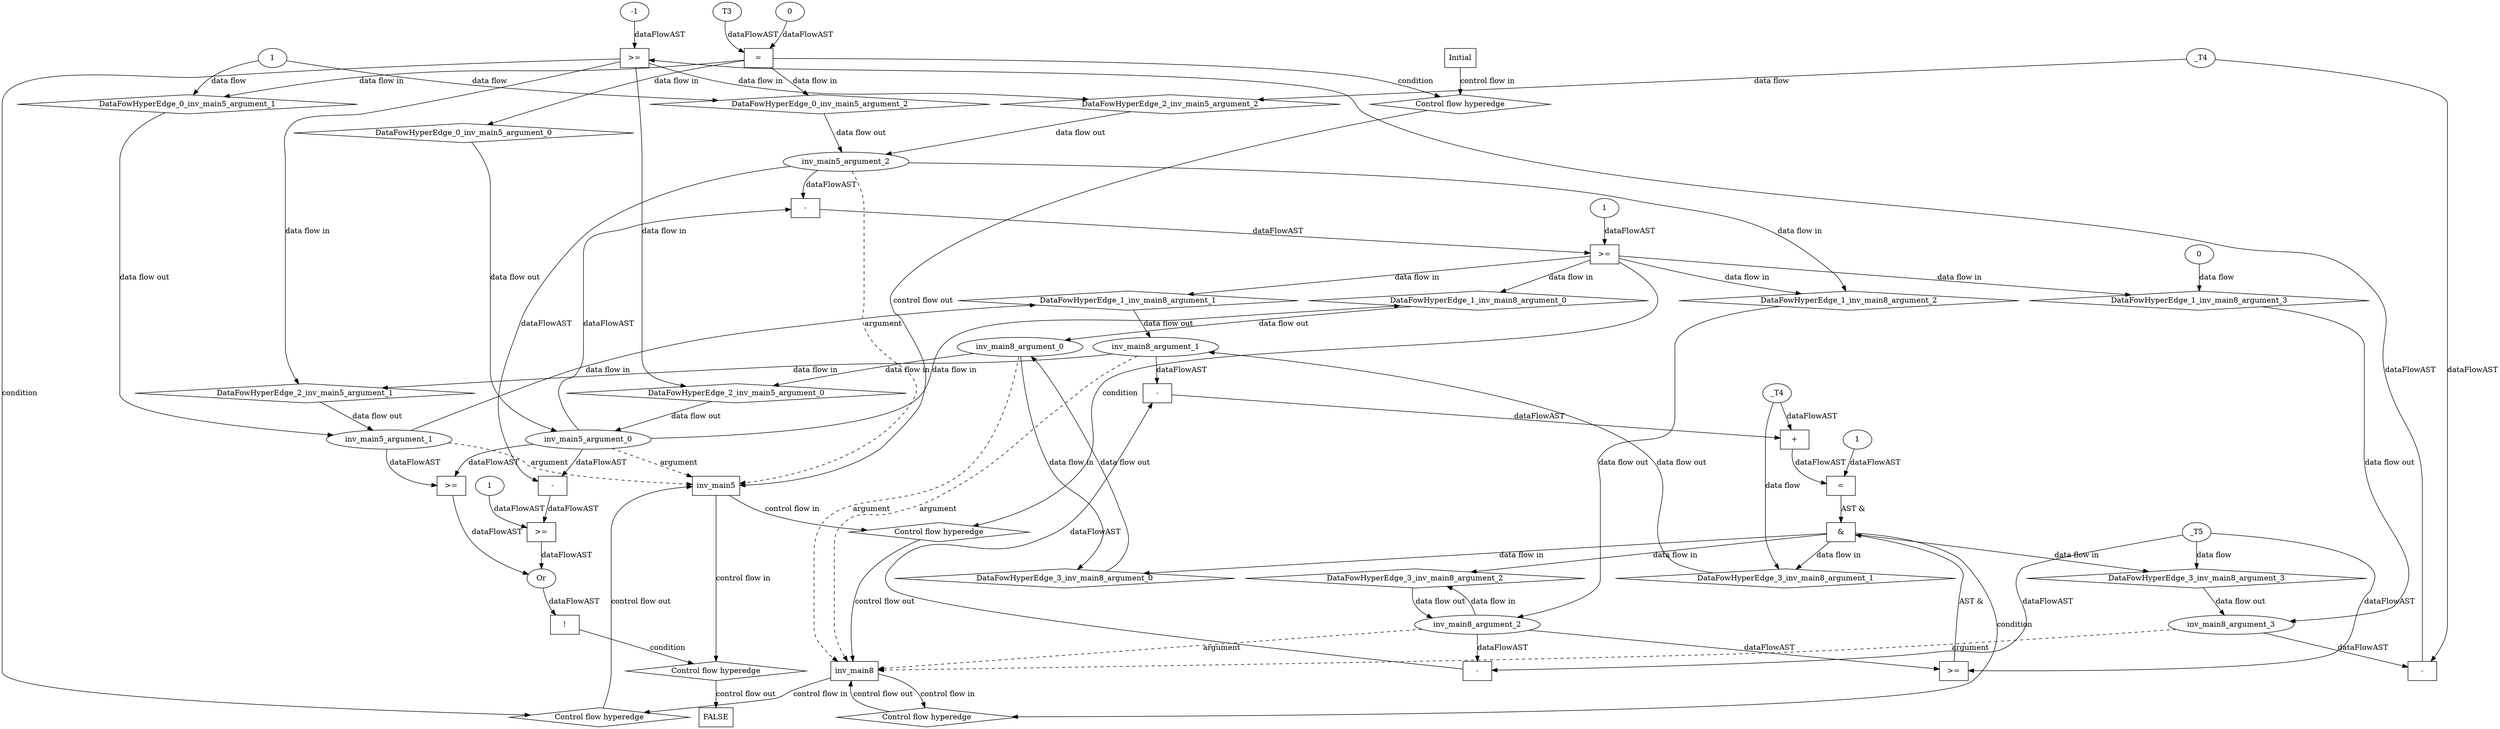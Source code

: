digraph dag {
"inv_main5" [label="inv_main5" nodeName="inv_main5" class=cfn  shape="rect"];
"inv_main8" [label="inv_main8" nodeName="inv_main8" class=cfn  shape="rect"];
FALSE [label="FALSE" nodeName=FALSE class=cfn  shape="rect"];
Initial [label="Initial" nodeName=Initial class=cfn  shape="rect"];
ControlFowHyperEdge_0 [label="Control flow hyperedge" nodeName=ControlFowHyperEdge_0 class=controlFlowHyperEdge shape="diamond"];
"Initial" -> ControlFowHyperEdge_0 [label="control flow in"]
ControlFowHyperEdge_0 -> "inv_main5" [label="control flow out"]
ControlFowHyperEdge_1 [label="Control flow hyperedge" nodeName=ControlFowHyperEdge_1 class=controlFlowHyperEdge shape="diamond"];
"inv_main5" -> ControlFowHyperEdge_1 [label="control flow in"]
ControlFowHyperEdge_1 -> "inv_main8" [label="control flow out"]
ControlFowHyperEdge_2 [label="Control flow hyperedge" nodeName=ControlFowHyperEdge_2 class=controlFlowHyperEdge shape="diamond"];
"inv_main8" -> ControlFowHyperEdge_2 [label="control flow in"]
ControlFowHyperEdge_2 -> "inv_main5" [label="control flow out"]
ControlFowHyperEdge_3 [label="Control flow hyperedge" nodeName=ControlFowHyperEdge_3 class=controlFlowHyperEdge shape="diamond"];
"inv_main8" -> ControlFowHyperEdge_3 [label="control flow in"]
ControlFowHyperEdge_3 -> "inv_main8" [label="control flow out"]
ControlFowHyperEdge_4 [label="Control flow hyperedge" nodeName=ControlFowHyperEdge_4 class=controlFlowHyperEdge shape="diamond"];
"inv_main5" -> ControlFowHyperEdge_4 [label="control flow in"]
ControlFowHyperEdge_4 -> "FALSE" [label="control flow out"]
"inv_main5_argument_0" [label="inv_main5_argument_0" nodeName=argument0 class=argument  head="inv_main5" shape="oval"];
"inv_main5_argument_0" -> "inv_main5"[label="argument" style="dashed"]
"inv_main5_argument_1" [label="inv_main5_argument_1" nodeName=argument1 class=argument  head="inv_main5" shape="oval"];
"inv_main5_argument_1" -> "inv_main5"[label="argument" style="dashed"]
"inv_main5_argument_2" [label="inv_main5_argument_2" nodeName=argument2 class=argument  head="inv_main5" shape="oval"];
"inv_main5_argument_2" -> "inv_main5"[label="argument" style="dashed"]
"inv_main8_argument_0" [label="inv_main8_argument_0" nodeName=argument0 class=argument  head="inv_main8" shape="oval"];
"inv_main8_argument_0" -> "inv_main8"[label="argument" style="dashed"]
"inv_main8_argument_1" [label="inv_main8_argument_1" nodeName=argument1 class=argument  head="inv_main8" shape="oval"];
"inv_main8_argument_1" -> "inv_main8"[label="argument" style="dashed"]
"inv_main8_argument_2" [label="inv_main8_argument_2" nodeName=argument2 class=argument  head="inv_main8" shape="oval"];
"inv_main8_argument_2" -> "inv_main8"[label="argument" style="dashed"]
"inv_main8_argument_3" [label="inv_main8_argument_3" nodeName=argument3 class=argument  head="inv_main8" shape="oval"];
"inv_main8_argument_3" -> "inv_main8"[label="argument" style="dashed"]

"xxxinv_main5___Initial_0xxxguard_0_node_0" [label="=" nodeName="xxxinv_main5___Initial_0xxxguard_0_node_0" class=Operator  shape="rect"];
"xxxinv_main5___Initial_0xxxguard_0_node_1" [label="T3" nodeName="xxxinv_main5___Initial_0xxxguard_0_node_1" class=Constant ];
"xxxinv_main5___Initial_0xxxguard_0_node_2" [label="0" nodeName="xxxinv_main5___Initial_0xxxguard_0_node_2" class=Literal ];
"xxxinv_main5___Initial_0xxxguard_0_node_1" -> "xxxinv_main5___Initial_0xxxguard_0_node_0"[label="dataFlowAST"]
"xxxinv_main5___Initial_0xxxguard_0_node_2" -> "xxxinv_main5___Initial_0xxxguard_0_node_0"[label="dataFlowAST"]

"xxxinv_main5___Initial_0xxxguard_0_node_0" -> "ControlFowHyperEdge_0" [label="condition"];
"xxxinv_main5___Initial_0xxxdataFlow_0_node_0" [label="1" nodeName="xxxinv_main5___Initial_0xxxdataFlow_0_node_0" class=Literal ];

"xxxinv_main5___Initial_0xxxdataFlow_0_node_0" -> "DataFowHyperEdge_0_inv_main5_argument_1" [label="data flow"];

"xxxinv_main5___Initial_0xxxdataFlow_0_node_0" -> "DataFowHyperEdge_0_inv_main5_argument_2" [label="data flow"];
"xxxinv_main8___inv_main5_1xxxguard_0_node_0" [label=">=" nodeName="xxxinv_main8___inv_main5_1xxxguard_0_node_0" class=Operator  shape="rect"];
"xxxinv_main8___inv_main5_1xxxguard_0_node_1" [label="-" nodeName="xxxinv_main8___inv_main5_1xxxguard_0_node_1" class= Operator shape="rect"];
"xxxinv_main8___inv_main5_1xxxguard_0_node_4" [label="1" nodeName="xxxinv_main8___inv_main5_1xxxguard_0_node_4" class=Literal ];
"xxxinv_main8___inv_main5_1xxxguard_0_node_1" -> "xxxinv_main8___inv_main5_1xxxguard_0_node_0"[label="dataFlowAST"]
"xxxinv_main8___inv_main5_1xxxguard_0_node_4" -> "xxxinv_main8___inv_main5_1xxxguard_0_node_0"[label="dataFlowAST"]
"inv_main5_argument_0" -> "xxxinv_main8___inv_main5_1xxxguard_0_node_1"[label="dataFlowAST"]
"inv_main5_argument_2" -> "xxxinv_main8___inv_main5_1xxxguard_0_node_1"[label="dataFlowAST"]

"xxxinv_main8___inv_main5_1xxxguard_0_node_0" -> "ControlFowHyperEdge_1" [label="condition"];
"xxxinv_main8___inv_main5_1xxxdataFlow_0_node_0" [label="0" nodeName="xxxinv_main8___inv_main5_1xxxdataFlow_0_node_0" class=Literal ];

"xxxinv_main8___inv_main5_1xxxdataFlow_0_node_0" -> "DataFowHyperEdge_1_inv_main8_argument_3" [label="data flow"];
"xxxinv_main5___inv_main8_2xxxguard_0_node_0" [label=">=" nodeName="xxxinv_main5___inv_main8_2xxxguard_0_node_0" class=Operator  shape="rect"];
"xxxinv_main5___inv_main8_2xxxguard_0_node_1" [label="-" nodeName="xxxinv_main5___inv_main8_2xxxguard_0_node_1" class= Operator shape="rect"];
"xxxinv_main5___inv_main8_2xxxguard_0_node_4" [label="-1" nodeName="xxxinv_main5___inv_main8_2xxxguard_0_node_4" class=Literal ];
"xxxinv_main5___inv_main8_2xxxguard_0_node_1" -> "xxxinv_main5___inv_main8_2xxxguard_0_node_0"[label="dataFlowAST"]
"xxxinv_main5___inv_main8_2xxxguard_0_node_4" -> "xxxinv_main5___inv_main8_2xxxguard_0_node_0"[label="dataFlowAST"]
"inv_main8_argument_3" -> "xxxinv_main5___inv_main8_2xxxguard_0_node_1"[label="dataFlowAST"]
"xxxinv_main5___inv_main8_2xxxdataFlow_0_node_0" -> "xxxinv_main5___inv_main8_2xxxguard_0_node_1"[label="dataFlowAST"]

"xxxinv_main5___inv_main8_2xxxguard_0_node_0" -> "ControlFowHyperEdge_2" [label="condition"];
"xxxinv_main5___inv_main8_2xxxdataFlow_0_node_0" [label="_T4" nodeName="xxxinv_main5___inv_main8_2xxxdataFlow_0_node_0" class=Constant ];

"xxxinv_main5___inv_main8_2xxxdataFlow_0_node_0" -> "DataFowHyperEdge_2_inv_main5_argument_2" [label="data flow"];
"xxxinv_main8___inv_main8_3xxx_and" [label="&" nodeName="xxxinv_main8___inv_main8_3xxx_and" class=Operator shape="rect"];
"xxxinv_main8___inv_main8_3xxxguard_0_node_0" [label=">=" nodeName="xxxinv_main8___inv_main8_3xxxguard_0_node_0" class=Operator  shape="rect"];
"inv_main8_argument_2" -> "xxxinv_main8___inv_main8_3xxxguard_0_node_0"[label="dataFlowAST"]
"xxxinv_main8___inv_main8_3xxxdataFlow1_node_0" -> "xxxinv_main8___inv_main8_3xxxguard_0_node_0"[label="dataFlowAST"]

"xxxinv_main8___inv_main8_3xxxguard_0_node_0" -> "xxxinv_main8___inv_main8_3xxx_and" [label="AST &"];
"xxxinv_main8___inv_main8_3xxxguard1_node_0" [label="=" nodeName="xxxinv_main8___inv_main8_3xxxguard1_node_0" class=Operator  shape="rect"];
"xxxinv_main8___inv_main8_3xxxguard1_node_1" [label="+" nodeName="xxxinv_main8___inv_main8_3xxxguard1_node_1" class= Operator shape="rect"];
"xxxinv_main8___inv_main8_3xxxguard1_node_3" [label="-" nodeName="xxxinv_main8___inv_main8_3xxxguard1_node_3" class= Operator shape="rect"];
"xxxinv_main8___inv_main8_3xxxguard1_node_4" [label="-" nodeName="xxxinv_main8___inv_main8_3xxxguard1_node_4" class= Operator shape="rect"];
"xxxinv_main8___inv_main8_3xxxguard1_node_8" [label="1" nodeName="xxxinv_main8___inv_main8_3xxxguard1_node_8" class=Literal ];
"xxxinv_main8___inv_main8_3xxxguard1_node_1" -> "xxxinv_main8___inv_main8_3xxxguard1_node_0"[label="dataFlowAST"]
"xxxinv_main8___inv_main8_3xxxguard1_node_8" -> "xxxinv_main8___inv_main8_3xxxguard1_node_0"[label="dataFlowAST"]
"xxxinv_main8___inv_main8_3xxxdataFlow_0_node_0" -> "xxxinv_main8___inv_main8_3xxxguard1_node_1"[label="dataFlowAST"]
"xxxinv_main8___inv_main8_3xxxguard1_node_3" -> "xxxinv_main8___inv_main8_3xxxguard1_node_1"[label="dataFlowAST"]
"xxxinv_main8___inv_main8_3xxxguard1_node_4" -> "xxxinv_main8___inv_main8_3xxxguard1_node_3"[label="dataFlowAST"]
"inv_main8_argument_1" -> "xxxinv_main8___inv_main8_3xxxguard1_node_3"[label="dataFlowAST"]
"xxxinv_main8___inv_main8_3xxxdataFlow1_node_0" -> "xxxinv_main8___inv_main8_3xxxguard1_node_4"[label="dataFlowAST"]
"inv_main8_argument_2" -> "xxxinv_main8___inv_main8_3xxxguard1_node_4"[label="dataFlowAST"]

"xxxinv_main8___inv_main8_3xxxguard1_node_0" -> "xxxinv_main8___inv_main8_3xxx_and" [label="AST &"];
"xxxinv_main8___inv_main8_3xxx_and" -> "ControlFowHyperEdge_3" [label="condition"];
"xxxinv_main8___inv_main8_3xxxdataFlow_0_node_0" [label="_T4" nodeName="xxxinv_main8___inv_main8_3xxxdataFlow_0_node_0" class=Constant ];

"xxxinv_main8___inv_main8_3xxxdataFlow_0_node_0" -> "DataFowHyperEdge_3_inv_main8_argument_1" [label="data flow"];
"xxxinv_main8___inv_main8_3xxxdataFlow1_node_0" [label="_T5" nodeName="xxxinv_main8___inv_main8_3xxxdataFlow1_node_0" class=Constant ];

"xxxinv_main8___inv_main8_3xxxdataFlow1_node_0" -> "DataFowHyperEdge_3_inv_main8_argument_3" [label="data flow"];
"xxxFALSE___inv_main5_4xxxguard_0_node_0" [label="!" nodeName="xxxFALSE___inv_main5_4xxxguard_0_node_0" class=Operator shape="rect"];
"xxxFALSE___inv_main5_4xxxguard_0_node_1" [label="Or" nodeName="xxxFALSE___inv_main5_4xxxguard_0_node_1" class=Operator ];
"xxxFALSE___inv_main5_4xxxguard_0_node_2" [label=">=" nodeName="xxxFALSE___inv_main5_4xxxguard_0_node_2" class=Operator  shape="rect"];
"xxxFALSE___inv_main5_4xxxguard_0_node_3" [label="-" nodeName="xxxFALSE___inv_main5_4xxxguard_0_node_3" class= Operator shape="rect"];
"xxxFALSE___inv_main5_4xxxguard_0_node_6" [label="1" nodeName="xxxFALSE___inv_main5_4xxxguard_0_node_6" class=Literal ];
"xxxFALSE___inv_main5_4xxxguard_0_node_7" [label=">=" nodeName="xxxFALSE___inv_main5_4xxxguard_0_node_7" class=Operator  shape="rect"];
"xxxFALSE___inv_main5_4xxxguard_0_node_1" -> "xxxFALSE___inv_main5_4xxxguard_0_node_0"[label="dataFlowAST"]
"xxxFALSE___inv_main5_4xxxguard_0_node_2" -> "xxxFALSE___inv_main5_4xxxguard_0_node_1"[label="dataFlowAST"]
"xxxFALSE___inv_main5_4xxxguard_0_node_7" -> "xxxFALSE___inv_main5_4xxxguard_0_node_1"[label="dataFlowAST"]
"xxxFALSE___inv_main5_4xxxguard_0_node_3" -> "xxxFALSE___inv_main5_4xxxguard_0_node_2"[label="dataFlowAST"]
"xxxFALSE___inv_main5_4xxxguard_0_node_6" -> "xxxFALSE___inv_main5_4xxxguard_0_node_2"[label="dataFlowAST"]
"inv_main5_argument_0" -> "xxxFALSE___inv_main5_4xxxguard_0_node_3"[label="dataFlowAST"]
"inv_main5_argument_2" -> "xxxFALSE___inv_main5_4xxxguard_0_node_3"[label="dataFlowAST"]
"inv_main5_argument_1" -> "xxxFALSE___inv_main5_4xxxguard_0_node_7"[label="dataFlowAST"]
"inv_main5_argument_0" -> "xxxFALSE___inv_main5_4xxxguard_0_node_7"[label="dataFlowAST"]

"xxxFALSE___inv_main5_4xxxguard_0_node_0" -> "ControlFowHyperEdge_4" [label="condition"];
"DataFowHyperEdge_0_inv_main5_argument_0" [label="DataFowHyperEdge_0_inv_main5_argument_0" nodeName="DataFowHyperEdge_0_inv_main5_argument_0" class=DataFlowHyperedge shape="diamond"];
"DataFowHyperEdge_0_inv_main5_argument_0" -> "inv_main5_argument_0"[label="data flow out"]
"xxxinv_main5___Initial_0xxxguard_0_node_0" -> "DataFowHyperEdge_0_inv_main5_argument_0"[label="data flow in"]
"DataFowHyperEdge_0_inv_main5_argument_1" [label="DataFowHyperEdge_0_inv_main5_argument_1" nodeName="DataFowHyperEdge_0_inv_main5_argument_1" class=DataFlowHyperedge shape="diamond"];
"DataFowHyperEdge_0_inv_main5_argument_1" -> "inv_main5_argument_1"[label="data flow out"]
"xxxinv_main5___Initial_0xxxguard_0_node_0" -> "DataFowHyperEdge_0_inv_main5_argument_1"[label="data flow in"]
"DataFowHyperEdge_0_inv_main5_argument_2" [label="DataFowHyperEdge_0_inv_main5_argument_2" nodeName="DataFowHyperEdge_0_inv_main5_argument_2" class=DataFlowHyperedge shape="diamond"];
"DataFowHyperEdge_0_inv_main5_argument_2" -> "inv_main5_argument_2"[label="data flow out"]
"xxxinv_main5___Initial_0xxxguard_0_node_0" -> "DataFowHyperEdge_0_inv_main5_argument_2"[label="data flow in"]
"DataFowHyperEdge_1_inv_main8_argument_0" [label="DataFowHyperEdge_1_inv_main8_argument_0" nodeName="DataFowHyperEdge_1_inv_main8_argument_0" class=DataFlowHyperedge shape="diamond"];
"DataFowHyperEdge_1_inv_main8_argument_0" -> "inv_main8_argument_0"[label="data flow out"]
"xxxinv_main8___inv_main5_1xxxguard_0_node_0" -> "DataFowHyperEdge_1_inv_main8_argument_0"[label="data flow in"]
"DataFowHyperEdge_1_inv_main8_argument_1" [label="DataFowHyperEdge_1_inv_main8_argument_1" nodeName="DataFowHyperEdge_1_inv_main8_argument_1" class=DataFlowHyperedge shape="diamond"];
"DataFowHyperEdge_1_inv_main8_argument_1" -> "inv_main8_argument_1"[label="data flow out"]
"xxxinv_main8___inv_main5_1xxxguard_0_node_0" -> "DataFowHyperEdge_1_inv_main8_argument_1"[label="data flow in"]
"DataFowHyperEdge_1_inv_main8_argument_2" [label="DataFowHyperEdge_1_inv_main8_argument_2" nodeName="DataFowHyperEdge_1_inv_main8_argument_2" class=DataFlowHyperedge shape="diamond"];
"DataFowHyperEdge_1_inv_main8_argument_2" -> "inv_main8_argument_2"[label="data flow out"]
"xxxinv_main8___inv_main5_1xxxguard_0_node_0" -> "DataFowHyperEdge_1_inv_main8_argument_2"[label="data flow in"]
"DataFowHyperEdge_1_inv_main8_argument_3" [label="DataFowHyperEdge_1_inv_main8_argument_3" nodeName="DataFowHyperEdge_1_inv_main8_argument_3" class=DataFlowHyperedge shape="diamond"];
"DataFowHyperEdge_1_inv_main8_argument_3" -> "inv_main8_argument_3"[label="data flow out"]
"xxxinv_main8___inv_main5_1xxxguard_0_node_0" -> "DataFowHyperEdge_1_inv_main8_argument_3"[label="data flow in"]
"DataFowHyperEdge_2_inv_main5_argument_0" [label="DataFowHyperEdge_2_inv_main5_argument_0" nodeName="DataFowHyperEdge_2_inv_main5_argument_0" class=DataFlowHyperedge shape="diamond"];
"DataFowHyperEdge_2_inv_main5_argument_0" -> "inv_main5_argument_0"[label="data flow out"]
"xxxinv_main5___inv_main8_2xxxguard_0_node_0" -> "DataFowHyperEdge_2_inv_main5_argument_0"[label="data flow in"]
"DataFowHyperEdge_2_inv_main5_argument_1" [label="DataFowHyperEdge_2_inv_main5_argument_1" nodeName="DataFowHyperEdge_2_inv_main5_argument_1" class=DataFlowHyperedge shape="diamond"];
"DataFowHyperEdge_2_inv_main5_argument_1" -> "inv_main5_argument_1"[label="data flow out"]
"xxxinv_main5___inv_main8_2xxxguard_0_node_0" -> "DataFowHyperEdge_2_inv_main5_argument_1"[label="data flow in"]
"DataFowHyperEdge_2_inv_main5_argument_2" [label="DataFowHyperEdge_2_inv_main5_argument_2" nodeName="DataFowHyperEdge_2_inv_main5_argument_2" class=DataFlowHyperedge shape="diamond"];
"DataFowHyperEdge_2_inv_main5_argument_2" -> "inv_main5_argument_2"[label="data flow out"]
"xxxinv_main5___inv_main8_2xxxguard_0_node_0" -> "DataFowHyperEdge_2_inv_main5_argument_2"[label="data flow in"]
"DataFowHyperEdge_3_inv_main8_argument_0" [label="DataFowHyperEdge_3_inv_main8_argument_0" nodeName="DataFowHyperEdge_3_inv_main8_argument_0" class=DataFlowHyperedge shape="diamond"];
"DataFowHyperEdge_3_inv_main8_argument_0" -> "inv_main8_argument_0"[label="data flow out"]
"xxxinv_main8___inv_main8_3xxx_and" -> "DataFowHyperEdge_3_inv_main8_argument_0"[label="data flow in"]
"DataFowHyperEdge_3_inv_main8_argument_1" [label="DataFowHyperEdge_3_inv_main8_argument_1" nodeName="DataFowHyperEdge_3_inv_main8_argument_1" class=DataFlowHyperedge shape="diamond"];
"DataFowHyperEdge_3_inv_main8_argument_1" -> "inv_main8_argument_1"[label="data flow out"]
"xxxinv_main8___inv_main8_3xxx_and" -> "DataFowHyperEdge_3_inv_main8_argument_1"[label="data flow in"]
"DataFowHyperEdge_3_inv_main8_argument_2" [label="DataFowHyperEdge_3_inv_main8_argument_2" nodeName="DataFowHyperEdge_3_inv_main8_argument_2" class=DataFlowHyperedge shape="diamond"];
"DataFowHyperEdge_3_inv_main8_argument_2" -> "inv_main8_argument_2"[label="data flow out"]
"xxxinv_main8___inv_main8_3xxx_and" -> "DataFowHyperEdge_3_inv_main8_argument_2"[label="data flow in"]
"DataFowHyperEdge_3_inv_main8_argument_3" [label="DataFowHyperEdge_3_inv_main8_argument_3" nodeName="DataFowHyperEdge_3_inv_main8_argument_3" class=DataFlowHyperedge shape="diamond"];
"DataFowHyperEdge_3_inv_main8_argument_3" -> "inv_main8_argument_3"[label="data flow out"]
"xxxinv_main8___inv_main8_3xxx_and" -> "DataFowHyperEdge_3_inv_main8_argument_3"[label="data flow in"]
"inv_main5_argument_0" -> "DataFowHyperEdge_1_inv_main8_argument_0"[label="data flow in"]
"inv_main5_argument_1" -> "DataFowHyperEdge_1_inv_main8_argument_1"[label="data flow in"]
"inv_main5_argument_2" -> "DataFowHyperEdge_1_inv_main8_argument_2"[label="data flow in"]
"inv_main8_argument_0" -> "DataFowHyperEdge_2_inv_main5_argument_0"[label="data flow in"]
"inv_main8_argument_1" -> "DataFowHyperEdge_2_inv_main5_argument_1"[label="data flow in"]
"inv_main8_argument_0" -> "DataFowHyperEdge_3_inv_main8_argument_0"[label="data flow in"]
"inv_main8_argument_2" -> "DataFowHyperEdge_3_inv_main8_argument_2"[label="data flow in"]




}
